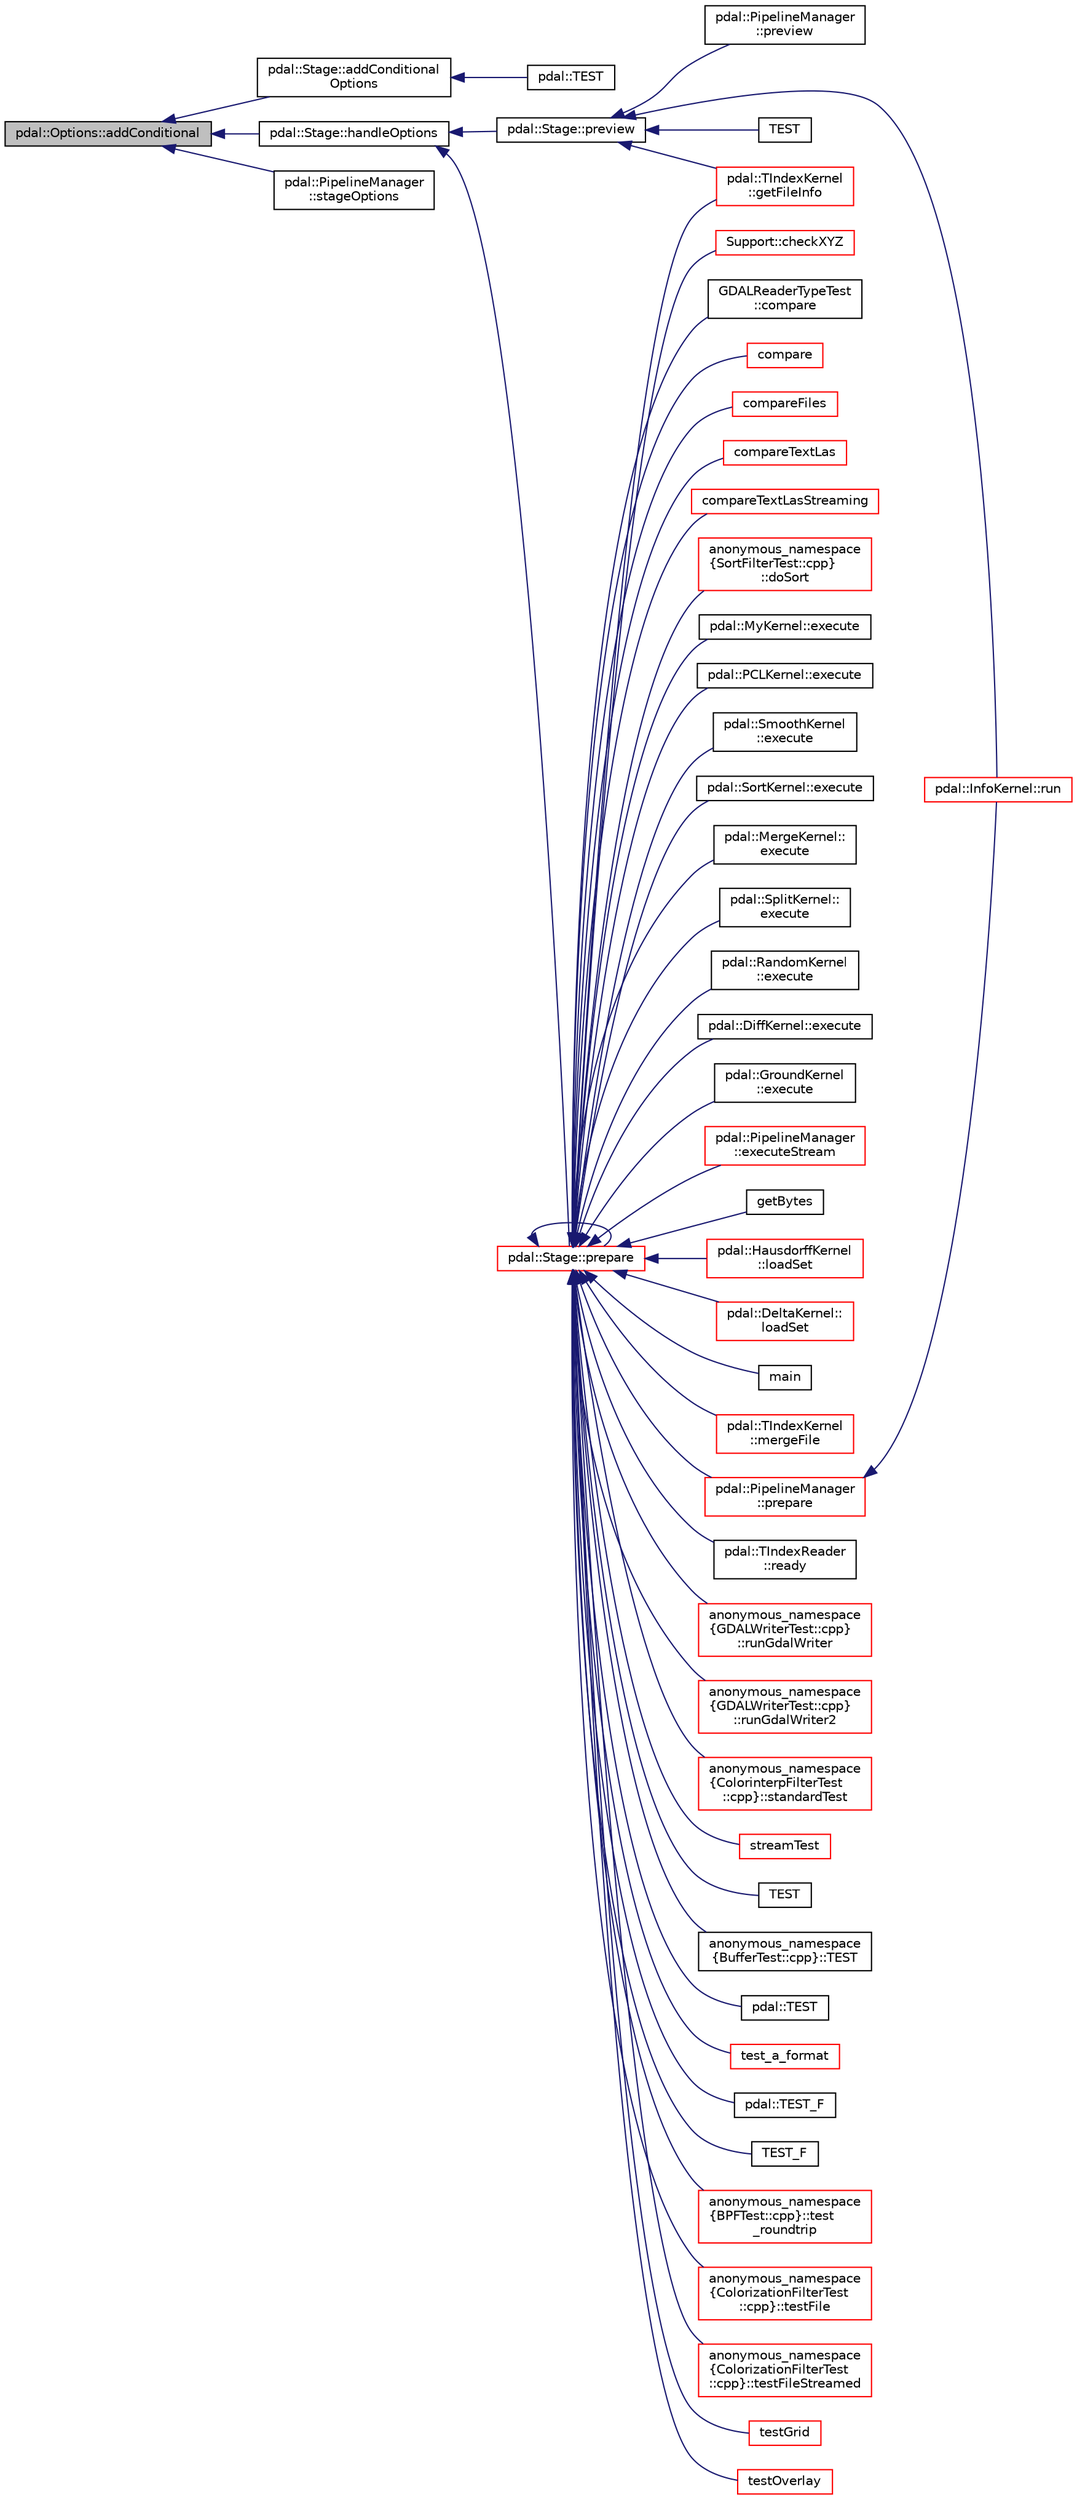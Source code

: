 digraph "pdal::Options::addConditional"
{
  edge [fontname="Helvetica",fontsize="10",labelfontname="Helvetica",labelfontsize="10"];
  node [fontname="Helvetica",fontsize="10",shape=record];
  rankdir="LR";
  Node1 [label="pdal::Options::addConditional",height=0.2,width=0.4,color="black", fillcolor="grey75", style="filled", fontcolor="black"];
  Node1 -> Node2 [dir="back",color="midnightblue",fontsize="10",style="solid",fontname="Helvetica"];
  Node2 [label="pdal::Stage::addConditional\lOptions",height=0.2,width=0.4,color="black", fillcolor="white", style="filled",URL="$classpdal_1_1Stage.html#a782c57a2d5646a0a59af94321f9c5ba1"];
  Node2 -> Node3 [dir="back",color="midnightblue",fontsize="10",style="solid",fontname="Helvetica"];
  Node3 [label="pdal::TEST",height=0.2,width=0.4,color="black", fillcolor="white", style="filled",URL="$namespacepdal.html#ab678c43eac58ed73ef01fe16dce4d89f"];
  Node1 -> Node4 [dir="back",color="midnightblue",fontsize="10",style="solid",fontname="Helvetica"];
  Node4 [label="pdal::Stage::handleOptions",height=0.2,width=0.4,color="black", fillcolor="white", style="filled",URL="$classpdal_1_1Stage.html#a75f17f9b67f48f6aab1d98aadefc4d5c"];
  Node4 -> Node5 [dir="back",color="midnightblue",fontsize="10",style="solid",fontname="Helvetica"];
  Node5 [label="pdal::Stage::preview",height=0.2,width=0.4,color="black", fillcolor="white", style="filled",URL="$classpdal_1_1Stage.html#a25bb5ef4315f98fb88657876077ae7e4"];
  Node5 -> Node6 [dir="back",color="midnightblue",fontsize="10",style="solid",fontname="Helvetica"];
  Node6 [label="pdal::TIndexKernel\l::getFileInfo",height=0.2,width=0.4,color="red", fillcolor="white", style="filled",URL="$classpdal_1_1TIndexKernel.html#a496ad191832c2af610f60ae5ef00d1d0"];
  Node5 -> Node7 [dir="back",color="midnightblue",fontsize="10",style="solid",fontname="Helvetica"];
  Node7 [label="pdal::PipelineManager\l::preview",height=0.2,width=0.4,color="black", fillcolor="white", style="filled",URL="$classpdal_1_1PipelineManager.html#abb1e647775de2cbad890d3d587d5225e"];
  Node5 -> Node8 [dir="back",color="midnightblue",fontsize="10",style="solid",fontname="Helvetica"];
  Node8 [label="pdal::InfoKernel::run",height=0.2,width=0.4,color="red", fillcolor="white", style="filled",URL="$classpdal_1_1InfoKernel.html#a507a4fa6aa98127ddc55bb730bcf6a2f"];
  Node5 -> Node9 [dir="back",color="midnightblue",fontsize="10",style="solid",fontname="Helvetica"];
  Node9 [label="TEST",height=0.2,width=0.4,color="black", fillcolor="white", style="filled",URL="$BPFTest_8cpp.html#ad1194f510d848685a18563b15d7075f9"];
  Node4 -> Node10 [dir="back",color="midnightblue",fontsize="10",style="solid",fontname="Helvetica"];
  Node10 [label="pdal::Stage::prepare",height=0.2,width=0.4,color="red", fillcolor="white", style="filled",URL="$classpdal_1_1Stage.html#a4b9296a59f8852b3d08630f1086bfbea"];
  Node10 -> Node11 [dir="back",color="midnightblue",fontsize="10",style="solid",fontname="Helvetica"];
  Node11 [label="Support::checkXYZ",height=0.2,width=0.4,color="red", fillcolor="white", style="filled",URL="$classSupport.html#a0f6b5ed9b20a213a0607f3b989b81cec"];
  Node10 -> Node12 [dir="back",color="midnightblue",fontsize="10",style="solid",fontname="Helvetica"];
  Node12 [label="GDALReaderTypeTest\l::compare",height=0.2,width=0.4,color="black", fillcolor="white", style="filled",URL="$classGDALReaderTypeTest.html#a7ccb2f33deda3d1840509c81f3718ca8"];
  Node10 -> Node13 [dir="back",color="midnightblue",fontsize="10",style="solid",fontname="Helvetica"];
  Node13 [label="compare",height=0.2,width=0.4,color="red", fillcolor="white", style="filled",URL="$OCITest_8cpp.html#aa992a42d3b52c376e3902f1412402781"];
  Node10 -> Node14 [dir="back",color="midnightblue",fontsize="10",style="solid",fontname="Helvetica"];
  Node14 [label="compareFiles",height=0.2,width=0.4,color="red", fillcolor="white", style="filled",URL="$LasWriterTest_8cpp.html#a3303a951654ed83ac6abc2a44e07b2d3"];
  Node10 -> Node15 [dir="back",color="midnightblue",fontsize="10",style="solid",fontname="Helvetica"];
  Node15 [label="compareTextLas",height=0.2,width=0.4,color="red", fillcolor="white", style="filled",URL="$TextReaderTest_8cpp.html#a509a22500d50c63ed7f1575067f5879d"];
  Node10 -> Node16 [dir="back",color="midnightblue",fontsize="10",style="solid",fontname="Helvetica"];
  Node16 [label="compareTextLasStreaming",height=0.2,width=0.4,color="red", fillcolor="white", style="filled",URL="$TextReaderTest_8cpp.html#afffb357c566f20e6383568d28525817a"];
  Node10 -> Node17 [dir="back",color="midnightblue",fontsize="10",style="solid",fontname="Helvetica"];
  Node17 [label="anonymous_namespace\l\{SortFilterTest::cpp\}\l::doSort",height=0.2,width=0.4,color="red", fillcolor="white", style="filled",URL="$namespaceanonymous__namespace_02SortFilterTest_8cpp_03.html#a4dd665dd162481d153ad54779b8e970b"];
  Node10 -> Node18 [dir="back",color="midnightblue",fontsize="10",style="solid",fontname="Helvetica"];
  Node18 [label="pdal::MyKernel::execute",height=0.2,width=0.4,color="black", fillcolor="white", style="filled",URL="$classpdal_1_1MyKernel.html#a2aa834686cb68aab88b9d40df48d6f13"];
  Node10 -> Node19 [dir="back",color="midnightblue",fontsize="10",style="solid",fontname="Helvetica"];
  Node19 [label="pdal::PCLKernel::execute",height=0.2,width=0.4,color="black", fillcolor="white", style="filled",URL="$classpdal_1_1PCLKernel.html#aab22ad378b4c29bbe5dd69ad6eb0c6ef"];
  Node10 -> Node20 [dir="back",color="midnightblue",fontsize="10",style="solid",fontname="Helvetica"];
  Node20 [label="pdal::SmoothKernel\l::execute",height=0.2,width=0.4,color="black", fillcolor="white", style="filled",URL="$classpdal_1_1SmoothKernel.html#a12357e09bb47a0567ed0af7089c3739f"];
  Node10 -> Node21 [dir="back",color="midnightblue",fontsize="10",style="solid",fontname="Helvetica"];
  Node21 [label="pdal::SortKernel::execute",height=0.2,width=0.4,color="black", fillcolor="white", style="filled",URL="$classpdal_1_1SortKernel.html#a35de433cd919ac9fc87a957395323820"];
  Node10 -> Node22 [dir="back",color="midnightblue",fontsize="10",style="solid",fontname="Helvetica"];
  Node22 [label="pdal::MergeKernel::\lexecute",height=0.2,width=0.4,color="black", fillcolor="white", style="filled",URL="$classpdal_1_1MergeKernel.html#a0f279da4375db6bb051489b6588fa897"];
  Node10 -> Node23 [dir="back",color="midnightblue",fontsize="10",style="solid",fontname="Helvetica"];
  Node23 [label="pdal::SplitKernel::\lexecute",height=0.2,width=0.4,color="black", fillcolor="white", style="filled",URL="$classpdal_1_1SplitKernel.html#aa93e386ee8d67c65d5c31d39ec7c9971"];
  Node10 -> Node24 [dir="back",color="midnightblue",fontsize="10",style="solid",fontname="Helvetica"];
  Node24 [label="pdal::RandomKernel\l::execute",height=0.2,width=0.4,color="black", fillcolor="white", style="filled",URL="$classpdal_1_1RandomKernel.html#ae101bc78cfab26709852a1ef31d7a38f"];
  Node10 -> Node25 [dir="back",color="midnightblue",fontsize="10",style="solid",fontname="Helvetica"];
  Node25 [label="pdal::DiffKernel::execute",height=0.2,width=0.4,color="black", fillcolor="white", style="filled",URL="$classpdal_1_1DiffKernel.html#a5594ac6561864e2c80a26545397d56f6"];
  Node10 -> Node26 [dir="back",color="midnightblue",fontsize="10",style="solid",fontname="Helvetica"];
  Node26 [label="pdal::GroundKernel\l::execute",height=0.2,width=0.4,color="black", fillcolor="white", style="filled",URL="$classpdal_1_1GroundKernel.html#a652b5f932cd5e982b887917a82f692e2"];
  Node10 -> Node27 [dir="back",color="midnightblue",fontsize="10",style="solid",fontname="Helvetica"];
  Node27 [label="pdal::PipelineManager\l::executeStream",height=0.2,width=0.4,color="red", fillcolor="white", style="filled",URL="$classpdal_1_1PipelineManager.html#a657ff17a1dce54e42bd3f152759a896c"];
  Node10 -> Node28 [dir="back",color="midnightblue",fontsize="10",style="solid",fontname="Helvetica"];
  Node28 [label="getBytes",height=0.2,width=0.4,color="black", fillcolor="white", style="filled",URL="$CompressionTest_8cpp.html#a6d46cc9b57a277b3a7c486859232bcf8"];
  Node10 -> Node6 [dir="back",color="midnightblue",fontsize="10",style="solid",fontname="Helvetica"];
  Node10 -> Node29 [dir="back",color="midnightblue",fontsize="10",style="solid",fontname="Helvetica"];
  Node29 [label="pdal::HausdorffKernel\l::loadSet",height=0.2,width=0.4,color="red", fillcolor="white", style="filled",URL="$classpdal_1_1HausdorffKernel.html#a1d3664d111d8b5abc23ab609e3b9163e"];
  Node10 -> Node30 [dir="back",color="midnightblue",fontsize="10",style="solid",fontname="Helvetica"];
  Node30 [label="pdal::DeltaKernel::\lloadSet",height=0.2,width=0.4,color="red", fillcolor="white", style="filled",URL="$classpdal_1_1DeltaKernel.html#a9f78c94029ba013d88acd41301de7ee2"];
  Node10 -> Node31 [dir="back",color="midnightblue",fontsize="10",style="solid",fontname="Helvetica"];
  Node31 [label="main",height=0.2,width=0.4,color="black", fillcolor="white", style="filled",URL="$tutorial_8cpp.html#a0ddf1224851353fc92bfbff6f499fa97"];
  Node10 -> Node32 [dir="back",color="midnightblue",fontsize="10",style="solid",fontname="Helvetica"];
  Node32 [label="pdal::TIndexKernel\l::mergeFile",height=0.2,width=0.4,color="red", fillcolor="white", style="filled",URL="$classpdal_1_1TIndexKernel.html#a260c46e9fc8a9e5dddd395c93422dfa6"];
  Node10 -> Node10 [dir="back",color="midnightblue",fontsize="10",style="solid",fontname="Helvetica"];
  Node10 -> Node33 [dir="back",color="midnightblue",fontsize="10",style="solid",fontname="Helvetica"];
  Node33 [label="pdal::PipelineManager\l::prepare",height=0.2,width=0.4,color="red", fillcolor="white", style="filled",URL="$classpdal_1_1PipelineManager.html#ab1216e90ce5bea6ed10b3bdfeef47e6d"];
  Node33 -> Node8 [dir="back",color="midnightblue",fontsize="10",style="solid",fontname="Helvetica"];
  Node10 -> Node34 [dir="back",color="midnightblue",fontsize="10",style="solid",fontname="Helvetica"];
  Node34 [label="pdal::TIndexReader\l::ready",height=0.2,width=0.4,color="black", fillcolor="white", style="filled",URL="$classpdal_1_1TIndexReader.html#aab30ff453c7bb99f11295f9a6395f9a9"];
  Node10 -> Node35 [dir="back",color="midnightblue",fontsize="10",style="solid",fontname="Helvetica"];
  Node35 [label="anonymous_namespace\l\{GDALWriterTest::cpp\}\l::runGdalWriter",height=0.2,width=0.4,color="red", fillcolor="white", style="filled",URL="$namespaceanonymous__namespace_02GDALWriterTest_8cpp_03.html#afa82c052f6116c30a757052c3013ec06"];
  Node10 -> Node36 [dir="back",color="midnightblue",fontsize="10",style="solid",fontname="Helvetica"];
  Node36 [label="anonymous_namespace\l\{GDALWriterTest::cpp\}\l::runGdalWriter2",height=0.2,width=0.4,color="red", fillcolor="white", style="filled",URL="$namespaceanonymous__namespace_02GDALWriterTest_8cpp_03.html#ab4af538727de76014b4faf8c8b616793"];
  Node10 -> Node37 [dir="back",color="midnightblue",fontsize="10",style="solid",fontname="Helvetica"];
  Node37 [label="anonymous_namespace\l\{ColorinterpFilterTest\l::cpp\}::standardTest",height=0.2,width=0.4,color="red", fillcolor="white", style="filled",URL="$namespaceanonymous__namespace_02ColorinterpFilterTest_8cpp_03.html#a2c7a8c71c9e37bd0e7821a01064bd259"];
  Node10 -> Node38 [dir="back",color="midnightblue",fontsize="10",style="solid",fontname="Helvetica"];
  Node38 [label="streamTest",height=0.2,width=0.4,color="red", fillcolor="white", style="filled",URL="$LasReaderTest_8cpp.html#a3fe845027bd4709eb9126245edd6f3c6"];
  Node10 -> Node39 [dir="back",color="midnightblue",fontsize="10",style="solid",fontname="Helvetica"];
  Node39 [label="TEST",height=0.2,width=0.4,color="black", fillcolor="white", style="filled",URL="$MatlabReaderTest_8cpp.html#a13d075df757d9911160c6c091b867b08"];
  Node10 -> Node40 [dir="back",color="midnightblue",fontsize="10",style="solid",fontname="Helvetica"];
  Node40 [label="anonymous_namespace\l\{BufferTest::cpp\}::TEST",height=0.2,width=0.4,color="black", fillcolor="white", style="filled",URL="$namespaceanonymous__namespace_02BufferTest_8cpp_03.html#aa82a48c7e159e43f9c99511f10d16b3c"];
  Node10 -> Node41 [dir="back",color="midnightblue",fontsize="10",style="solid",fontname="Helvetica"];
  Node41 [label="pdal::TEST",height=0.2,width=0.4,color="black", fillcolor="white", style="filled",URL="$namespacepdal.html#a51cbf5225e506db21e7efe20f4eebb09"];
  Node10 -> Node42 [dir="back",color="midnightblue",fontsize="10",style="solid",fontname="Helvetica"];
  Node42 [label="test_a_format",height=0.2,width=0.4,color="red", fillcolor="white", style="filled",URL="$LasReaderTest_8cpp.html#aa76b17cddb63cde84b93800acc213041"];
  Node10 -> Node43 [dir="back",color="midnightblue",fontsize="10",style="solid",fontname="Helvetica"];
  Node43 [label="pdal::TEST_F",height=0.2,width=0.4,color="black", fillcolor="white", style="filled",URL="$namespacepdal.html#ab19387b4eb501050585c3603e06db46a"];
  Node10 -> Node44 [dir="back",color="midnightblue",fontsize="10",style="solid",fontname="Helvetica"];
  Node44 [label="TEST_F",height=0.2,width=0.4,color="black", fillcolor="white", style="filled",URL="$GreyhoundReaderTest_8cpp.html#af2d766907254ea1571821d6d621f0b61"];
  Node10 -> Node45 [dir="back",color="midnightblue",fontsize="10",style="solid",fontname="Helvetica"];
  Node45 [label="anonymous_namespace\l\{BPFTest::cpp\}::test\l_roundtrip",height=0.2,width=0.4,color="red", fillcolor="white", style="filled",URL="$namespaceanonymous__namespace_02BPFTest_8cpp_03.html#a55eec1c3e76a6cdaa20e260fb6c03fe9"];
  Node10 -> Node46 [dir="back",color="midnightblue",fontsize="10",style="solid",fontname="Helvetica"];
  Node46 [label="anonymous_namespace\l\{ColorizationFilterTest\l::cpp\}::testFile",height=0.2,width=0.4,color="red", fillcolor="white", style="filled",URL="$namespaceanonymous__namespace_02ColorizationFilterTest_8cpp_03.html#a9ecba8dd0dc941d16a50be7a9a264b07"];
  Node10 -> Node47 [dir="back",color="midnightblue",fontsize="10",style="solid",fontname="Helvetica"];
  Node47 [label="anonymous_namespace\l\{ColorizationFilterTest\l::cpp\}::testFileStreamed",height=0.2,width=0.4,color="red", fillcolor="white", style="filled",URL="$namespaceanonymous__namespace_02ColorizationFilterTest_8cpp_03.html#a34ec954a3562386020f65ce3ad8d025e"];
  Node10 -> Node48 [dir="back",color="midnightblue",fontsize="10",style="solid",fontname="Helvetica"];
  Node48 [label="testGrid",height=0.2,width=0.4,color="red", fillcolor="white", style="filled",URL="$FauxReaderTest_8cpp.html#a3d5539afea38de83c9e480676f12c736"];
  Node10 -> Node49 [dir="back",color="midnightblue",fontsize="10",style="solid",fontname="Helvetica"];
  Node49 [label="testOverlay",height=0.2,width=0.4,color="red", fillcolor="white", style="filled",URL="$OverlayFilterTest_8cpp.html#a81ea698dfcbc49b4d563206ceb68d003"];
  Node1 -> Node50 [dir="back",color="midnightblue",fontsize="10",style="solid",fontname="Helvetica"];
  Node50 [label="pdal::PipelineManager\l::stageOptions",height=0.2,width=0.4,color="black", fillcolor="white", style="filled",URL="$classpdal_1_1PipelineManager.html#a41a70a32ff1b6bc62f036f77dfc3c7bb"];
}
